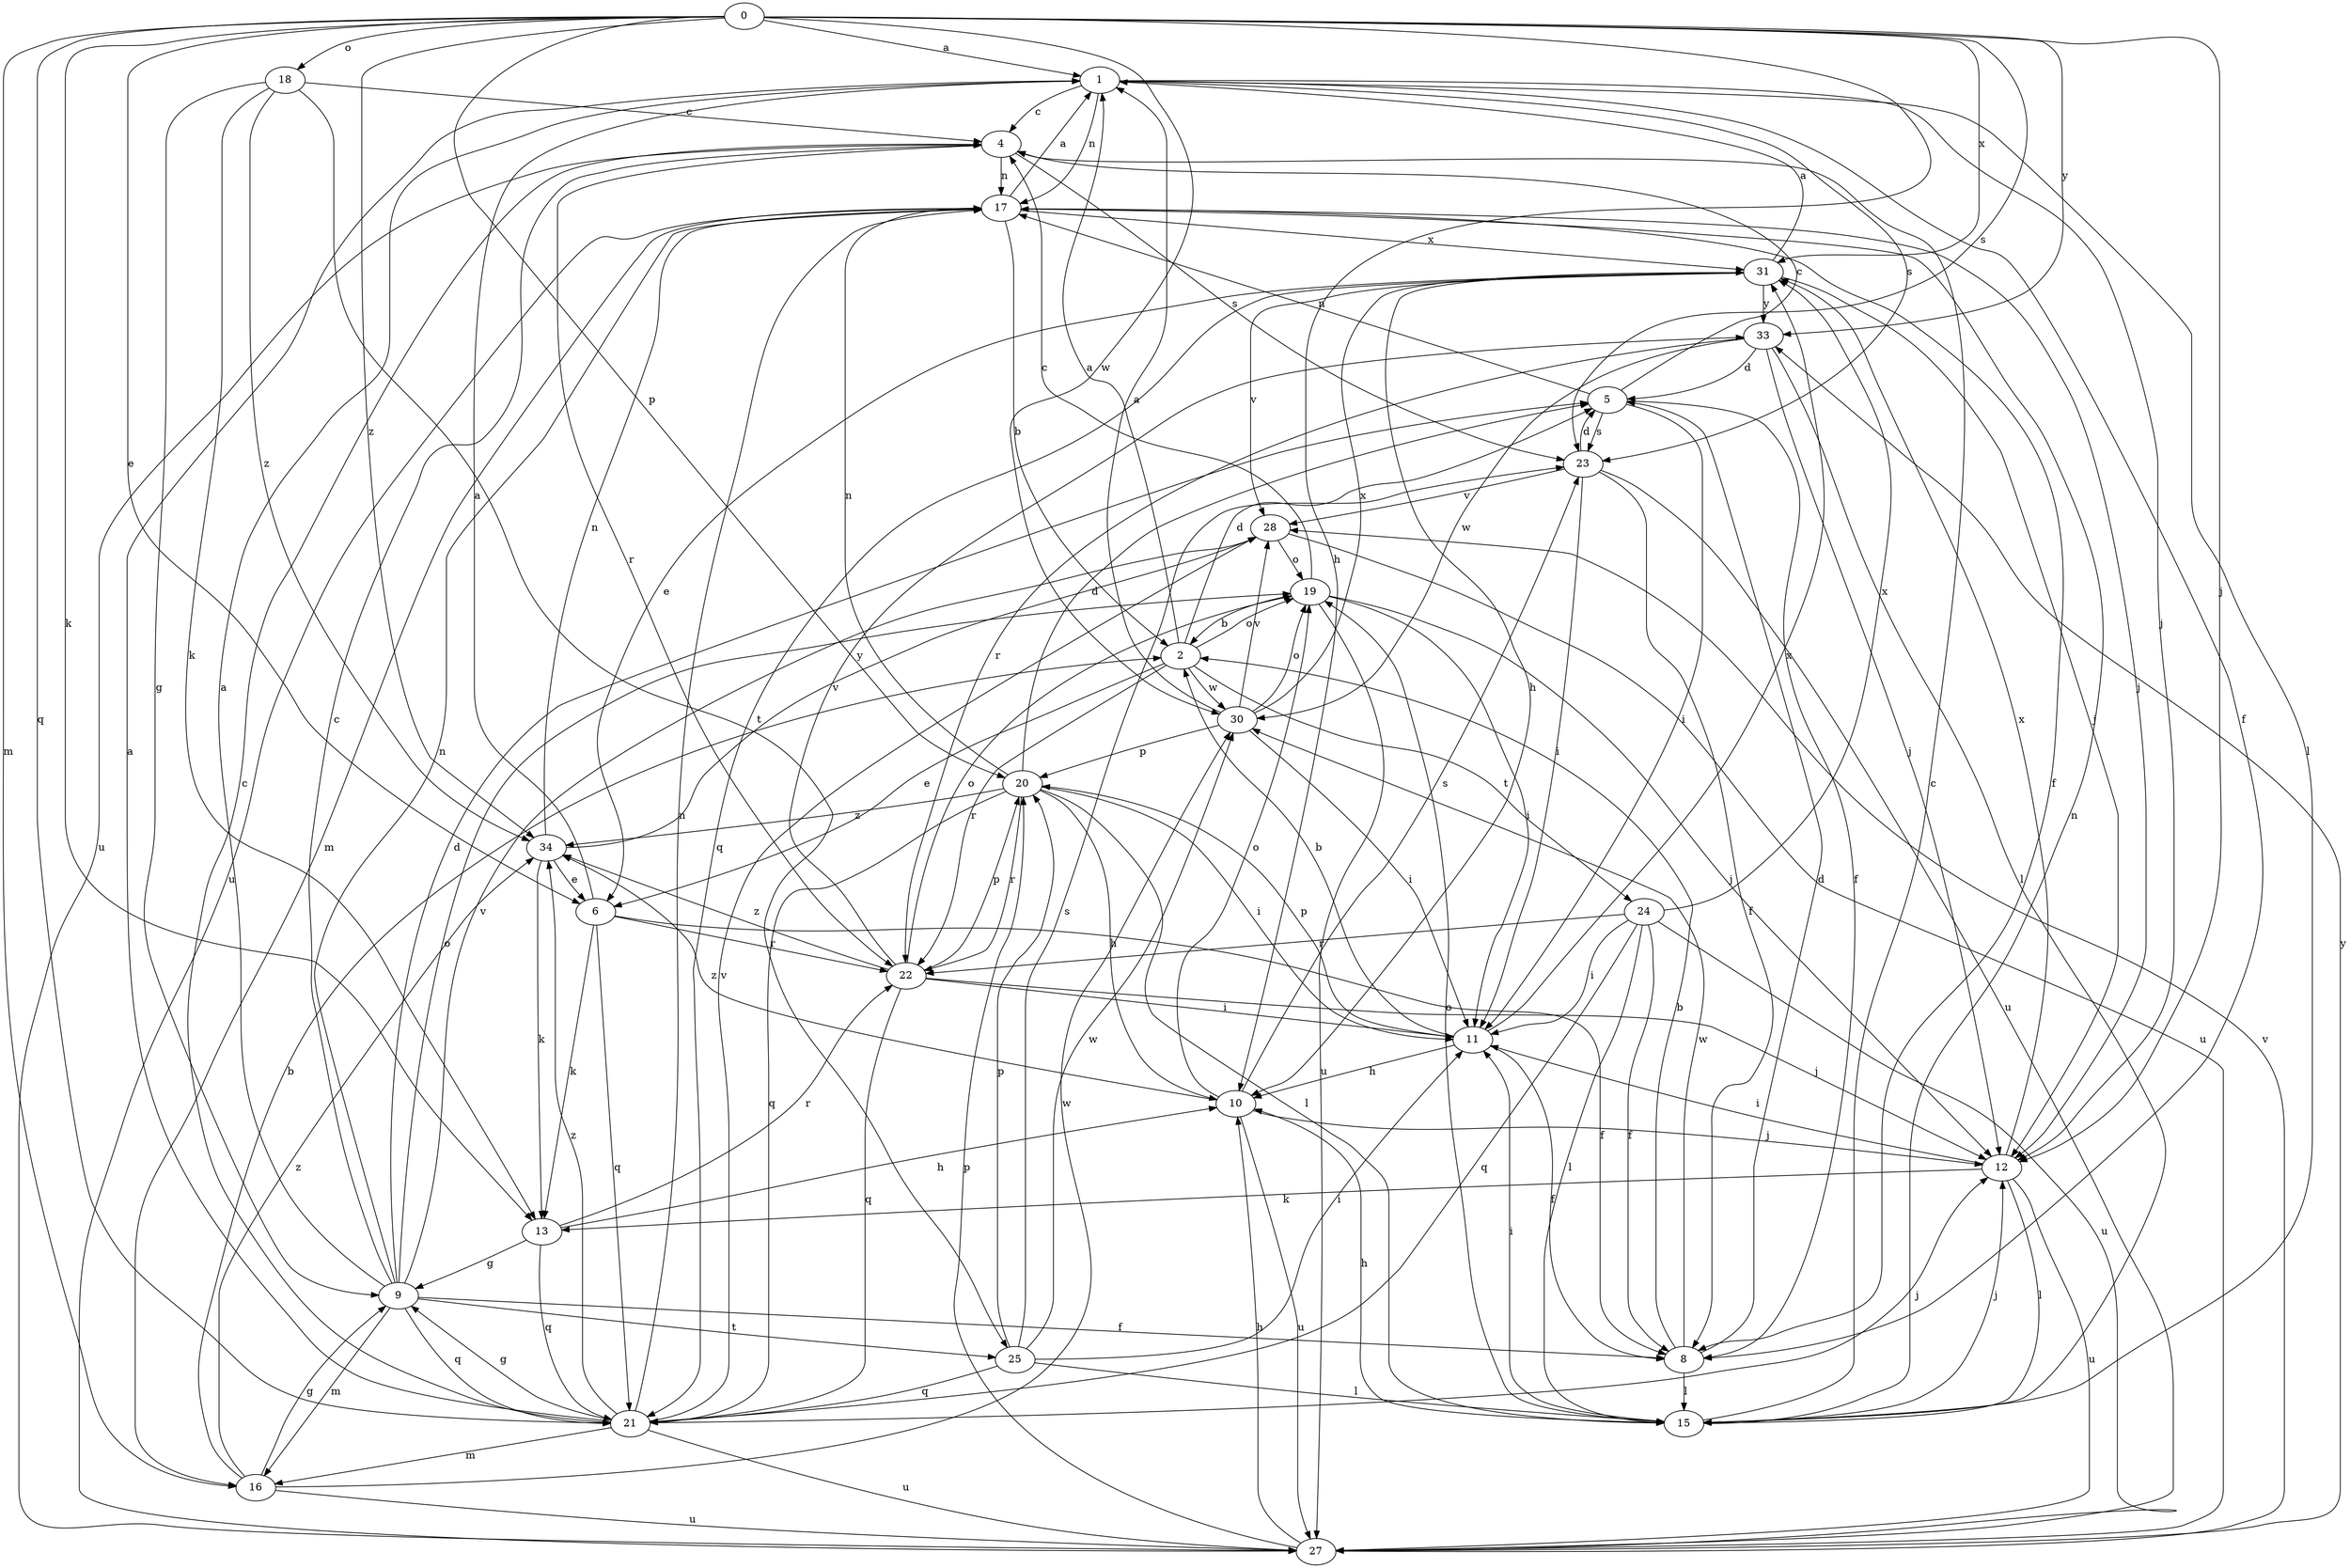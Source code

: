 strict digraph  {
0;
1;
2;
4;
5;
6;
8;
9;
10;
11;
12;
13;
15;
16;
17;
18;
19;
20;
21;
22;
23;
24;
25;
27;
28;
30;
31;
33;
34;
0 -> 1  [label=a];
0 -> 6  [label=e];
0 -> 10  [label=h];
0 -> 12  [label=j];
0 -> 13  [label=k];
0 -> 16  [label=m];
0 -> 18  [label=o];
0 -> 20  [label=p];
0 -> 21  [label=q];
0 -> 23  [label=s];
0 -> 30  [label=w];
0 -> 31  [label=x];
0 -> 33  [label=y];
0 -> 34  [label=z];
1 -> 4  [label=c];
1 -> 8  [label=f];
1 -> 12  [label=j];
1 -> 15  [label=l];
1 -> 17  [label=n];
1 -> 23  [label=s];
2 -> 1  [label=a];
2 -> 5  [label=d];
2 -> 6  [label=e];
2 -> 19  [label=o];
2 -> 22  [label=r];
2 -> 24  [label=t];
2 -> 30  [label=w];
4 -> 17  [label=n];
4 -> 22  [label=r];
4 -> 23  [label=s];
4 -> 27  [label=u];
5 -> 4  [label=c];
5 -> 8  [label=f];
5 -> 11  [label=i];
5 -> 17  [label=n];
5 -> 23  [label=s];
6 -> 1  [label=a];
6 -> 8  [label=f];
6 -> 13  [label=k];
6 -> 21  [label=q];
6 -> 22  [label=r];
8 -> 2  [label=b];
8 -> 5  [label=d];
8 -> 15  [label=l];
8 -> 30  [label=w];
9 -> 1  [label=a];
9 -> 4  [label=c];
9 -> 5  [label=d];
9 -> 8  [label=f];
9 -> 16  [label=m];
9 -> 17  [label=n];
9 -> 19  [label=o];
9 -> 21  [label=q];
9 -> 25  [label=t];
9 -> 28  [label=v];
10 -> 12  [label=j];
10 -> 19  [label=o];
10 -> 23  [label=s];
10 -> 27  [label=u];
10 -> 34  [label=z];
11 -> 2  [label=b];
11 -> 8  [label=f];
11 -> 10  [label=h];
11 -> 20  [label=p];
11 -> 31  [label=x];
12 -> 11  [label=i];
12 -> 13  [label=k];
12 -> 15  [label=l];
12 -> 27  [label=u];
12 -> 31  [label=x];
13 -> 9  [label=g];
13 -> 10  [label=h];
13 -> 21  [label=q];
13 -> 22  [label=r];
15 -> 4  [label=c];
15 -> 10  [label=h];
15 -> 11  [label=i];
15 -> 12  [label=j];
15 -> 17  [label=n];
15 -> 19  [label=o];
16 -> 2  [label=b];
16 -> 9  [label=g];
16 -> 27  [label=u];
16 -> 30  [label=w];
16 -> 34  [label=z];
17 -> 1  [label=a];
17 -> 2  [label=b];
17 -> 8  [label=f];
17 -> 12  [label=j];
17 -> 16  [label=m];
17 -> 27  [label=u];
17 -> 31  [label=x];
18 -> 4  [label=c];
18 -> 9  [label=g];
18 -> 13  [label=k];
18 -> 25  [label=t];
18 -> 34  [label=z];
19 -> 2  [label=b];
19 -> 4  [label=c];
19 -> 11  [label=i];
19 -> 12  [label=j];
19 -> 27  [label=u];
20 -> 5  [label=d];
20 -> 10  [label=h];
20 -> 11  [label=i];
20 -> 15  [label=l];
20 -> 17  [label=n];
20 -> 21  [label=q];
20 -> 22  [label=r];
20 -> 34  [label=z];
21 -> 1  [label=a];
21 -> 4  [label=c];
21 -> 9  [label=g];
21 -> 12  [label=j];
21 -> 16  [label=m];
21 -> 17  [label=n];
21 -> 27  [label=u];
21 -> 28  [label=v];
21 -> 34  [label=z];
22 -> 11  [label=i];
22 -> 12  [label=j];
22 -> 19  [label=o];
22 -> 20  [label=p];
22 -> 21  [label=q];
22 -> 33  [label=y];
22 -> 34  [label=z];
23 -> 5  [label=d];
23 -> 8  [label=f];
23 -> 11  [label=i];
23 -> 27  [label=u];
23 -> 28  [label=v];
24 -> 8  [label=f];
24 -> 11  [label=i];
24 -> 15  [label=l];
24 -> 21  [label=q];
24 -> 22  [label=r];
24 -> 27  [label=u];
24 -> 31  [label=x];
25 -> 11  [label=i];
25 -> 15  [label=l];
25 -> 20  [label=p];
25 -> 21  [label=q];
25 -> 23  [label=s];
25 -> 30  [label=w];
27 -> 10  [label=h];
27 -> 20  [label=p];
27 -> 28  [label=v];
27 -> 33  [label=y];
28 -> 19  [label=o];
28 -> 27  [label=u];
30 -> 1  [label=a];
30 -> 11  [label=i];
30 -> 19  [label=o];
30 -> 20  [label=p];
30 -> 28  [label=v];
30 -> 31  [label=x];
31 -> 1  [label=a];
31 -> 6  [label=e];
31 -> 10  [label=h];
31 -> 12  [label=j];
31 -> 21  [label=q];
31 -> 28  [label=v];
31 -> 33  [label=y];
33 -> 5  [label=d];
33 -> 12  [label=j];
33 -> 15  [label=l];
33 -> 22  [label=r];
33 -> 30  [label=w];
34 -> 6  [label=e];
34 -> 13  [label=k];
34 -> 17  [label=n];
34 -> 28  [label=v];
}

